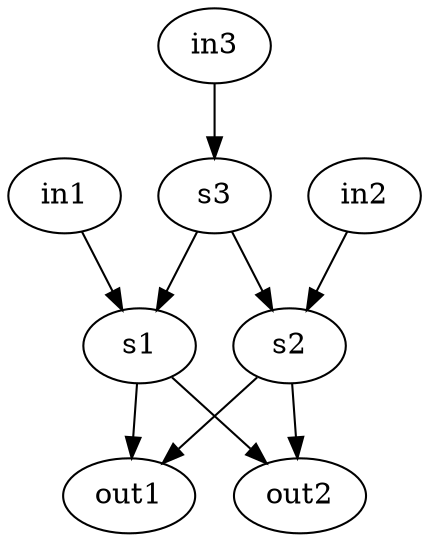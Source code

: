 digraph railway_station {
  in1 -> s1;
  in2 -> s2;
  in3 -> s3;
  s1 -> out1;
  s1 -> out2;
  s2 -> out1;
  s2 -> out2;
  s3 -> s1;
  s3 -> s2;
}